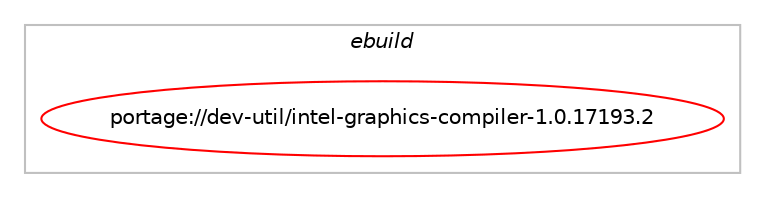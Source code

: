 digraph prolog {

# *************
# Graph options
# *************

newrank=true;
concentrate=true;
compound=true;
graph [rankdir=LR,fontname=Helvetica,fontsize=10,ranksep=1.5];#, ranksep=2.5, nodesep=0.2];
edge  [arrowhead=vee];
node  [fontname=Helvetica,fontsize=10];

# **********
# The ebuild
# **********

subgraph cluster_leftcol {
color=gray;
label=<<i>ebuild</i>>;
id [label="portage://dev-util/intel-graphics-compiler-1.0.17193.2", color=red, width=4, href="../dev-util/intel-graphics-compiler-1.0.17193.2.svg"];
}

# ****************
# The dependencies
# ****************

subgraph cluster_midcol {
color=gray;
label=<<i>dependencies</i>>;
subgraph cluster_compile {
fillcolor="#eeeeee";
style=filled;
label=<<i>compile</i>>;
# *** BEGIN UNKNOWN DEPENDENCY TYPE (TODO) ***
# id -> equal(use_conditional_group(positive,llvm_slot_15,portage://dev-util/intel-graphics-compiler-1.0.17193.2,[package_dependency(portage://dev-util/intel-graphics-compiler-1.0.17193.2,install,no,sys-devel,lld,none,[,,],[slot(15)],[]),package_dependency(portage://dev-util/intel-graphics-compiler-1.0.17193.2,install,no,sys-devel,llvm,none,[,,],[slot(15)],[])]))
# *** END UNKNOWN DEPENDENCY TYPE (TODO) ***

# *** BEGIN UNKNOWN DEPENDENCY TYPE (TODO) ***
# id -> equal(use_conditional_group(positive,vc,portage://dev-util/intel-graphics-compiler-1.0.17193.2,[package_dependency(portage://dev-util/intel-graphics-compiler-1.0.17193.2,install,no,dev-libs,intel-vc-intrinsics,greaterequal,[0.18.0,,,0.18.0],[],[use(optenable(llvm_slot_15),negative)]),package_dependency(portage://dev-util/intel-graphics-compiler-1.0.17193.2,install,no,dev-util,spirv-llvm-translator,none,[,,],[slot(15),equal],[])]))
# *** END UNKNOWN DEPENDENCY TYPE (TODO) ***

# *** BEGIN UNKNOWN DEPENDENCY TYPE (TODO) ***
# id -> equal(package_dependency(portage://dev-util/intel-graphics-compiler-1.0.17193.2,install,no,dev-libs,opencl-clang,none,[,,],[slot(15)],[use(optenable(llvm_slot_15),negative)]))
# *** END UNKNOWN DEPENDENCY TYPE (TODO) ***

# *** BEGIN UNKNOWN DEPENDENCY TYPE (TODO) ***
# id -> equal(package_dependency(portage://dev-util/intel-graphics-compiler-1.0.17193.2,install,no,dev-util,spirv-tools,none,[,,],[],[]))
# *** END UNKNOWN DEPENDENCY TYPE (TODO) ***

}
subgraph cluster_compileandrun {
fillcolor="#eeeeee";
style=filled;
label=<<i>compile and run</i>>;
}
subgraph cluster_run {
fillcolor="#eeeeee";
style=filled;
label=<<i>run</i>>;
# *** BEGIN UNKNOWN DEPENDENCY TYPE (TODO) ***
# id -> equal(use_conditional_group(positive,llvm_slot_15,portage://dev-util/intel-graphics-compiler-1.0.17193.2,[package_dependency(portage://dev-util/intel-graphics-compiler-1.0.17193.2,run,no,sys-devel,lld,none,[,,],[slot(15)],[]),package_dependency(portage://dev-util/intel-graphics-compiler-1.0.17193.2,run,no,sys-devel,llvm,none,[,,],[slot(15)],[])]))
# *** END UNKNOWN DEPENDENCY TYPE (TODO) ***

# *** BEGIN UNKNOWN DEPENDENCY TYPE (TODO) ***
# id -> equal(use_conditional_group(positive,vc,portage://dev-util/intel-graphics-compiler-1.0.17193.2,[package_dependency(portage://dev-util/intel-graphics-compiler-1.0.17193.2,run,no,dev-libs,intel-vc-intrinsics,greaterequal,[0.18.0,,,0.18.0],[],[use(optenable(llvm_slot_15),negative)]),package_dependency(portage://dev-util/intel-graphics-compiler-1.0.17193.2,run,no,dev-util,spirv-llvm-translator,none,[,,],[slot(15),equal],[])]))
# *** END UNKNOWN DEPENDENCY TYPE (TODO) ***

# *** BEGIN UNKNOWN DEPENDENCY TYPE (TODO) ***
# id -> equal(package_dependency(portage://dev-util/intel-graphics-compiler-1.0.17193.2,run,no,dev-libs,opencl-clang,none,[,,],[slot(15)],[use(optenable(llvm_slot_15),negative)]))
# *** END UNKNOWN DEPENDENCY TYPE (TODO) ***

# *** BEGIN UNKNOWN DEPENDENCY TYPE (TODO) ***
# id -> equal(package_dependency(portage://dev-util/intel-graphics-compiler-1.0.17193.2,run,no,dev-util,spirv-tools,none,[,,],[],[]))
# *** END UNKNOWN DEPENDENCY TYPE (TODO) ***

}
}

# **************
# The candidates
# **************

subgraph cluster_choices {
rank=same;
color=gray;
label=<<i>candidates</i>>;

}

}
